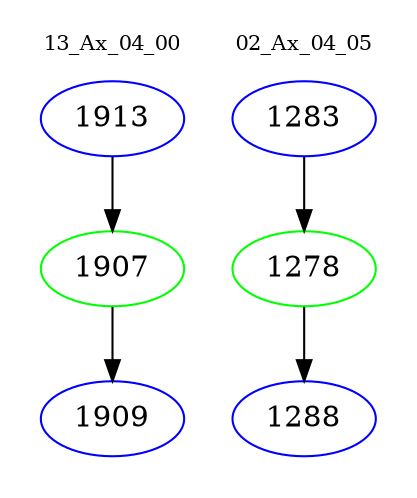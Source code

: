 digraph{
subgraph cluster_0 {
color = white
label = "13_Ax_04_00";
fontsize=10;
T0_1913 [label="1913", color="blue"]
T0_1913 -> T0_1907 [color="black"]
T0_1907 [label="1907", color="green"]
T0_1907 -> T0_1909 [color="black"]
T0_1909 [label="1909", color="blue"]
}
subgraph cluster_1 {
color = white
label = "02_Ax_04_05";
fontsize=10;
T1_1283 [label="1283", color="blue"]
T1_1283 -> T1_1278 [color="black"]
T1_1278 [label="1278", color="green"]
T1_1278 -> T1_1288 [color="black"]
T1_1288 [label="1288", color="blue"]
}
}
